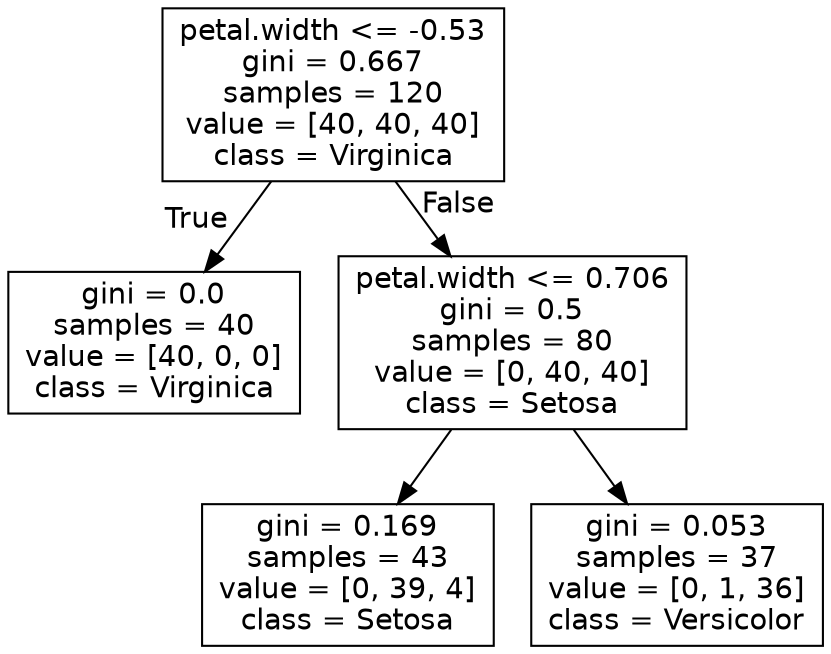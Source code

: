 digraph Tree {
node [shape=box, fontname="helvetica"] ;
edge [fontname="helvetica"] ;
0 [label="petal.width <= -0.53\ngini = 0.667\nsamples = 120\nvalue = [40, 40, 40]\nclass = Virginica"] ;
1 [label="gini = 0.0\nsamples = 40\nvalue = [40, 0, 0]\nclass = Virginica"] ;
0 -> 1 [labeldistance=2.5, labelangle=45, headlabel="True"] ;
2 [label="petal.width <= 0.706\ngini = 0.5\nsamples = 80\nvalue = [0, 40, 40]\nclass = Setosa"] ;
0 -> 2 [labeldistance=2.5, labelangle=-45, headlabel="False"] ;
3 [label="gini = 0.169\nsamples = 43\nvalue = [0, 39, 4]\nclass = Setosa"] ;
2 -> 3 ;
4 [label="gini = 0.053\nsamples = 37\nvalue = [0, 1, 36]\nclass = Versicolor"] ;
2 -> 4 ;
}